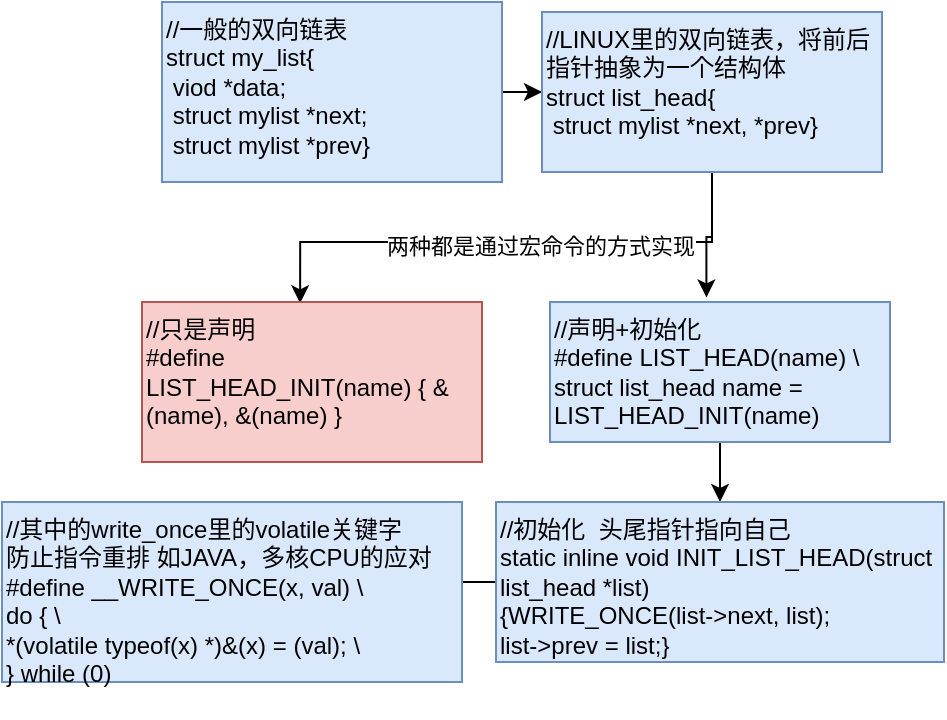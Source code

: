 <mxfile version="16.1.0" type="github">
  <diagram id="_noqiSW378toQs2qWj4v" name="Page-1">
    <mxGraphModel dx="1863" dy="528" grid="1" gridSize="10" guides="1" tooltips="1" connect="1" arrows="1" fold="1" page="1" pageScale="1" pageWidth="827" pageHeight="1169" math="0" shadow="0">
      <root>
        <mxCell id="0" />
        <mxCell id="1" parent="0" />
        <mxCell id="8j2R5T3ifwdvbYh2FMxT-4" style="edgeStyle=orthogonalEdgeStyle;rounded=0;orthogonalLoop=1;jettySize=auto;html=1;entryX=0;entryY=0.5;entryDx=0;entryDy=0;" edge="1" parent="1" source="8j2R5T3ifwdvbYh2FMxT-2" target="8j2R5T3ifwdvbYh2FMxT-3">
          <mxGeometry relative="1" as="geometry" />
        </mxCell>
        <mxCell id="8j2R5T3ifwdvbYh2FMxT-2" value="//一般的双向链表&lt;br&gt;struct my_list{&lt;br&gt;&lt;span style=&quot;white-space: pre&quot;&gt;	&lt;/span&gt;viod *data;&lt;br&gt;&lt;span style=&quot;white-space: pre&quot;&gt;	&lt;/span&gt;struct mylist *next;&lt;br&gt;&lt;span style=&quot;white-space: pre&quot;&gt;	&lt;/span&gt;struct mylist *prev}" style="rounded=0;whiteSpace=wrap;html=1;align=left;verticalAlign=top;fillColor=#dae8fc;strokeColor=#6c8ebf;" vertex="1" parent="1">
          <mxGeometry x="50" y="180" width="170" height="90" as="geometry" />
        </mxCell>
        <mxCell id="8j2R5T3ifwdvbYh2FMxT-7" style="edgeStyle=orthogonalEdgeStyle;rounded=0;orthogonalLoop=1;jettySize=auto;html=1;entryX=0.465;entryY=0.008;entryDx=0;entryDy=0;entryPerimeter=0;" edge="1" parent="1" source="8j2R5T3ifwdvbYh2FMxT-3" target="8j2R5T3ifwdvbYh2FMxT-5">
          <mxGeometry relative="1" as="geometry">
            <Array as="points">
              <mxPoint x="325" y="300" />
              <mxPoint x="119" y="300" />
            </Array>
          </mxGeometry>
        </mxCell>
        <mxCell id="8j2R5T3ifwdvbYh2FMxT-9" value="两种都是通过宏命令的方式实现" style="edgeLabel;html=1;align=center;verticalAlign=middle;resizable=0;points=[];" vertex="1" connectable="0" parent="8j2R5T3ifwdvbYh2FMxT-7">
          <mxGeometry x="-0.109" y="2" relative="1" as="geometry">
            <mxPoint as="offset" />
          </mxGeometry>
        </mxCell>
        <mxCell id="8j2R5T3ifwdvbYh2FMxT-8" style="edgeStyle=orthogonalEdgeStyle;rounded=0;orthogonalLoop=1;jettySize=auto;html=1;entryX=0.46;entryY=-0.033;entryDx=0;entryDy=0;entryPerimeter=0;" edge="1" parent="1" source="8j2R5T3ifwdvbYh2FMxT-3" target="8j2R5T3ifwdvbYh2FMxT-6">
          <mxGeometry relative="1" as="geometry" />
        </mxCell>
        <mxCell id="8j2R5T3ifwdvbYh2FMxT-3" value="//LINUX里的双向链表，将前后 指针抽象为一个结构体&lt;br&gt;struct list_head{&lt;br&gt;&lt;span style=&quot;white-space: pre&quot;&gt;	&lt;/span&gt;struct mylist *next,&amp;nbsp;*prev}" style="rounded=0;whiteSpace=wrap;html=1;align=left;verticalAlign=top;fillColor=#dae8fc;strokeColor=#6c8ebf;" vertex="1" parent="1">
          <mxGeometry x="240" y="185" width="170" height="80" as="geometry" />
        </mxCell>
        <mxCell id="8j2R5T3ifwdvbYh2FMxT-5" value="//只是声明&lt;br&gt;#define LIST_HEAD_INIT(name) { &amp;amp;(name), &amp;amp;(name) }" style="rounded=0;whiteSpace=wrap;html=1;align=left;verticalAlign=top;fillColor=#f8cecc;strokeColor=#b85450;" vertex="1" parent="1">
          <mxGeometry x="40" y="330" width="170" height="80" as="geometry" />
        </mxCell>
        <mxCell id="8j2R5T3ifwdvbYh2FMxT-11" style="edgeStyle=orthogonalEdgeStyle;rounded=0;orthogonalLoop=1;jettySize=auto;html=1;entryX=0.5;entryY=0;entryDx=0;entryDy=0;" edge="1" parent="1" source="8j2R5T3ifwdvbYh2FMxT-6" target="8j2R5T3ifwdvbYh2FMxT-10">
          <mxGeometry relative="1" as="geometry" />
        </mxCell>
        <mxCell id="8j2R5T3ifwdvbYh2FMxT-6" value="//声明+初始化&lt;br&gt;&lt;div&gt;#define LIST_HEAD(name) \&lt;/div&gt;&lt;div&gt;&lt;span&gt;	&lt;/span&gt;struct list_head name = LIST_HEAD_INIT(name)&lt;/div&gt;" style="rounded=0;whiteSpace=wrap;html=1;align=left;verticalAlign=top;fillColor=#dae8fc;strokeColor=#6c8ebf;" vertex="1" parent="1">
          <mxGeometry x="244" y="330" width="170" height="70" as="geometry" />
        </mxCell>
        <mxCell id="8j2R5T3ifwdvbYh2FMxT-13" style="edgeStyle=orthogonalEdgeStyle;rounded=0;orthogonalLoop=1;jettySize=auto;html=1;entryX=1;entryY=0.5;entryDx=0;entryDy=0;" edge="1" parent="1" source="8j2R5T3ifwdvbYh2FMxT-10" target="8j2R5T3ifwdvbYh2FMxT-12">
          <mxGeometry relative="1" as="geometry" />
        </mxCell>
        <mxCell id="8j2R5T3ifwdvbYh2FMxT-10" value="&lt;div&gt;//初始化&amp;nbsp; 头尾指针指向自己&lt;/div&gt;&lt;div&gt;static inline void INIT_LIST_HEAD(struct list_head *list)&lt;/div&gt;&lt;div&gt;{&lt;span&gt;WRITE_ONCE(list-&amp;gt;next, list);&lt;/span&gt;&lt;/div&gt;&lt;div&gt;&lt;span&gt;	&lt;/span&gt;list-&amp;gt;prev = list;&lt;span&gt;}&lt;/span&gt;&lt;/div&gt;" style="rounded=0;whiteSpace=wrap;html=1;align=left;verticalAlign=top;fillColor=#dae8fc;strokeColor=#6c8ebf;" vertex="1" parent="1">
          <mxGeometry x="217" y="430" width="224" height="80" as="geometry" />
        </mxCell>
        <mxCell id="8j2R5T3ifwdvbYh2FMxT-12" value="&lt;div&gt;//其中的write_once里的volatile关键字&lt;/div&gt;&lt;div&gt;防止指令重排 如JAVA，多核CPU的应对&lt;/div&gt;&lt;div&gt;#define __WRITE_ONCE(x, val)&lt;span&gt;						&lt;/span&gt;\&lt;/div&gt;&lt;div&gt;do {&lt;span&gt;									&lt;/span&gt;\&lt;/div&gt;&lt;div&gt;&lt;span&gt;	&lt;/span&gt;*(volatile typeof(x) *)&amp;amp;(x) = (val);&lt;span&gt;				&lt;/span&gt;\&lt;/div&gt;&lt;div&gt;} while (0)&lt;/div&gt;&lt;div&gt;&lt;br&gt;&lt;/div&gt;" style="rounded=0;whiteSpace=wrap;html=1;align=left;verticalAlign=top;fillColor=#dae8fc;strokeColor=#6c8ebf;" vertex="1" parent="1">
          <mxGeometry x="-30" y="430" width="230" height="90" as="geometry" />
        </mxCell>
      </root>
    </mxGraphModel>
  </diagram>
</mxfile>
